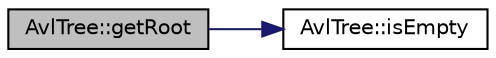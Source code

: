 digraph "AvlTree::getRoot"
{
 // LATEX_PDF_SIZE
  edge [fontname="Helvetica",fontsize="10",labelfontname="Helvetica",labelfontsize="10"];
  node [fontname="Helvetica",fontsize="10",shape=record];
  rankdir="LR";
  Node1 [label="AvlTree::getRoot",height=0.2,width=0.4,color="black", fillcolor="grey75", style="filled", fontcolor="black",tooltip=" "];
  Node1 -> Node2 [color="midnightblue",fontsize="10",style="solid",fontname="Helvetica"];
  Node2 [label="AvlTree::isEmpty",height=0.2,width=0.4,color="black", fillcolor="white", style="filled",URL="$class_avl_tree.html#a419d59f6d8e882e3e05d6ffb613971ce",tooltip=" "];
}
